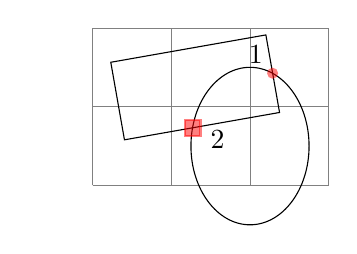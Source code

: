 % -*- root: ./main_tikz.tex -*-

\usetikzlibrary {intersections}
\begin{tikzpicture}[every node/.style={opacity=1, black, above left}]
	\draw [help lines] grid (3,2);
	\draw [name path=ellipse] (2,0.5) ellipse (0.75cm and 1cm);
	\draw [name path=rectangle, rotate=10] (0.5,0.5) rectangle +(2,1);
	\fill [red, opacity=0.5, name intersections={of=ellipse and rectangle}]
	(intersection-1) circle (2pt) node {1};

    % Draw a small rectangle (a square) at the second intersection
    \draw [red, thick, fill=red, opacity=0.5] (intersection-2) ++(-0.1,-0.1) rectangle ++(0.2,0.2) node [below right, black, opacity=1] {2};
    
\end{tikzpicture}
